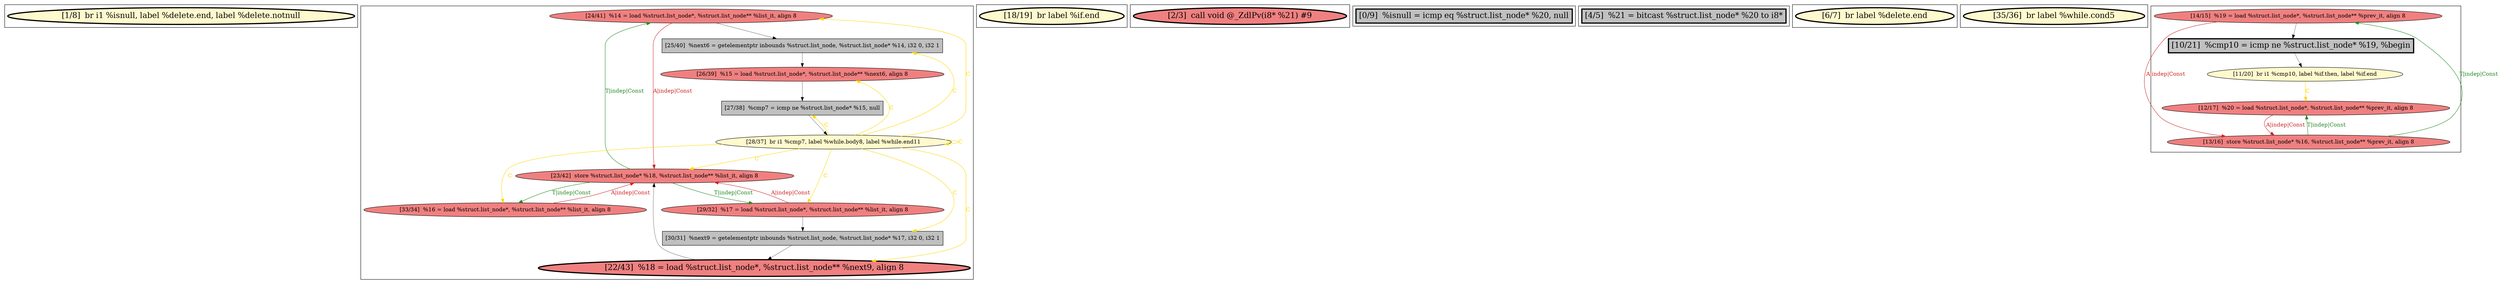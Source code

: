
digraph G {





subgraph cluster8 {


node1136 [penwidth=3.0,fontsize=20,fillcolor=lemonchiffon,label="[1/8]  br i1 %isnull, label %delete.end, label %delete.notnull",shape=ellipse,style=filled ]



}

subgraph cluster7 {


node1134 [fillcolor=lightcoral,label="[24/41]  %14 = load %struct.list_node*, %struct.list_node** %list_it, align 8",shape=ellipse,style=filled ]
node1133 [fillcolor=lightcoral,label="[23/42]  store %struct.list_node* %18, %struct.list_node** %list_it, align 8",shape=ellipse,style=filled ]
node1132 [fillcolor=lightcoral,label="[29/32]  %17 = load %struct.list_node*, %struct.list_node** %list_it, align 8",shape=ellipse,style=filled ]
node1127 [fillcolor=grey,label="[25/40]  %next6 = getelementptr inbounds %struct.list_node, %struct.list_node* %14, i32 0, i32 1",shape=rectangle,style=filled ]
node1135 [fillcolor=lemonchiffon,label="[28/37]  br i1 %cmp7, label %while.body8, label %while.end11",shape=ellipse,style=filled ]
node1126 [fillcolor=lightcoral,label="[33/34]  %16 = load %struct.list_node*, %struct.list_node** %list_it, align 8",shape=ellipse,style=filled ]
node1128 [fillcolor=lightcoral,label="[26/39]  %15 = load %struct.list_node*, %struct.list_node** %next6, align 8",shape=ellipse,style=filled ]
node1129 [fillcolor=grey,label="[27/38]  %cmp7 = icmp ne %struct.list_node* %15, null",shape=rectangle,style=filled ]
node1130 [fillcolor=grey,label="[30/31]  %next9 = getelementptr inbounds %struct.list_node, %struct.list_node* %17, i32 0, i32 1",shape=rectangle,style=filled ]
node1131 [penwidth=3.0,fontsize=20,fillcolor=lightcoral,label="[22/43]  %18 = load %struct.list_node*, %struct.list_node** %next9, align 8",shape=ellipse,style=filled ]

node1134->node1133 [style=solid,color=firebrick3,label="A|indep|Const",penwidth=1.0,fontcolor=firebrick3 ]
node1132->node1130 [style=solid,color=black,label="",penwidth=0.5,fontcolor=black ]
node1135->node1128 [style=solid,color=gold,label="C",penwidth=1.0,fontcolor=gold ]
node1131->node1133 [style=solid,color=black,label="",penwidth=0.5,fontcolor=black ]
node1133->node1126 [style=solid,color=forestgreen,label="T|indep|Const",penwidth=1.0,fontcolor=forestgreen ]
node1135->node1127 [style=solid,color=gold,label="C",penwidth=1.0,fontcolor=gold ]
node1135->node1131 [style=solid,color=gold,label="C",penwidth=1.0,fontcolor=gold ]
node1135->node1135 [style=solid,color=gold,label="C",penwidth=1.0,fontcolor=gold ]
node1133->node1132 [style=solid,color=forestgreen,label="T|indep|Const",penwidth=1.0,fontcolor=forestgreen ]
node1135->node1130 [style=solid,color=gold,label="C",penwidth=1.0,fontcolor=gold ]
node1135->node1132 [style=solid,color=gold,label="C",penwidth=1.0,fontcolor=gold ]
node1135->node1134 [style=solid,color=gold,label="C",penwidth=1.0,fontcolor=gold ]
node1134->node1127 [style=solid,color=black,label="",penwidth=0.5,fontcolor=black ]
node1129->node1135 [style=solid,color=black,label="",penwidth=0.5,fontcolor=black ]
node1132->node1133 [style=solid,color=firebrick3,label="A|indep|Const",penwidth=1.0,fontcolor=firebrick3 ]
node1130->node1131 [style=solid,color=black,label="",penwidth=0.5,fontcolor=black ]
node1127->node1128 [style=solid,color=black,label="",penwidth=0.5,fontcolor=black ]
node1135->node1129 [style=solid,color=gold,label="C",penwidth=1.0,fontcolor=gold ]
node1135->node1126 [style=solid,color=gold,label="C",penwidth=1.0,fontcolor=gold ]
node1126->node1133 [style=solid,color=firebrick3,label="A|indep|Const",penwidth=1.0,fontcolor=firebrick3 ]
node1133->node1134 [style=solid,color=forestgreen,label="T|indep|Const",penwidth=1.0,fontcolor=forestgreen ]
node1135->node1133 [style=solid,color=gold,label="C",penwidth=1.0,fontcolor=gold ]
node1128->node1129 [style=solid,color=black,label="",penwidth=0.5,fontcolor=black ]


}

subgraph cluster6 {


node1125 [penwidth=3.0,fontsize=20,fillcolor=lemonchiffon,label="[18/19]  br label %if.end",shape=ellipse,style=filled ]



}

subgraph cluster0 {


node1115 [penwidth=3.0,fontsize=20,fillcolor=lightcoral,label="[2/3]  call void @_ZdlPv(i8* %21) #9",shape=ellipse,style=filled ]



}

subgraph cluster5 {


node1124 [penwidth=3.0,fontsize=20,fillcolor=grey,label="[0/9]  %isnull = icmp eq %struct.list_node* %20, null",shape=rectangle,style=filled ]



}

subgraph cluster1 {


node1116 [penwidth=3.0,fontsize=20,fillcolor=grey,label="[4/5]  %21 = bitcast %struct.list_node* %20 to i8*",shape=rectangle,style=filled ]



}

subgraph cluster2 {


node1117 [penwidth=3.0,fontsize=20,fillcolor=lemonchiffon,label="[6/7]  br label %delete.end",shape=ellipse,style=filled ]



}

subgraph cluster3 {


node1118 [penwidth=3.0,fontsize=20,fillcolor=lemonchiffon,label="[35/36]  br label %while.cond5",shape=ellipse,style=filled ]



}

subgraph cluster4 {


node1123 [fillcolor=lightcoral,label="[14/15]  %19 = load %struct.list_node*, %struct.list_node** %prev_it, align 8",shape=ellipse,style=filled ]
node1122 [fillcolor=lemonchiffon,label="[11/20]  br i1 %cmp10, label %if.then, label %if.end",shape=ellipse,style=filled ]
node1121 [penwidth=3.0,fontsize=20,fillcolor=grey,label="[10/21]  %cmp10 = icmp ne %struct.list_node* %19, %begin",shape=rectangle,style=filled ]
node1119 [fillcolor=lightcoral,label="[12/17]  %20 = load %struct.list_node*, %struct.list_node** %prev_it, align 8",shape=ellipse,style=filled ]
node1120 [fillcolor=lightcoral,label="[13/16]  store %struct.list_node* %16, %struct.list_node** %prev_it, align 8",shape=ellipse,style=filled ]

node1122->node1119 [style=solid,color=gold,label="C",penwidth=1.0,fontcolor=gold ]
node1120->node1123 [style=solid,color=forestgreen,label="T|indep|Const",penwidth=1.0,fontcolor=forestgreen ]
node1123->node1121 [style=solid,color=black,label="",penwidth=0.5,fontcolor=black ]
node1123->node1120 [style=solid,color=firebrick3,label="A|indep|Const",penwidth=1.0,fontcolor=firebrick3 ]
node1121->node1122 [style=solid,color=black,label="",penwidth=0.5,fontcolor=black ]
node1119->node1120 [style=solid,color=firebrick3,label="A|indep|Const",penwidth=1.0,fontcolor=firebrick3 ]
node1120->node1119 [style=solid,color=forestgreen,label="T|indep|Const",penwidth=1.0,fontcolor=forestgreen ]


}

}
